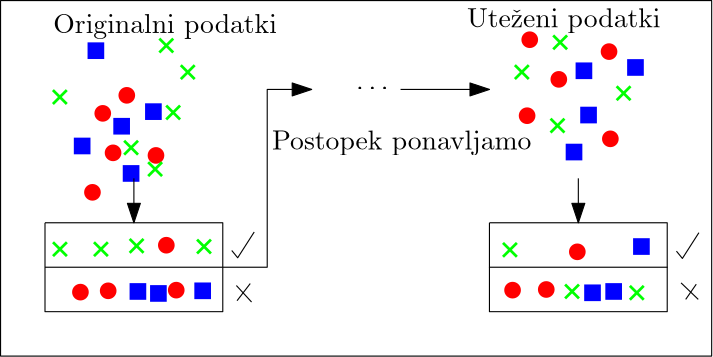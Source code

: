 <?xml version="1.0"?>
<!DOCTYPE ipe SYSTEM "ipe.dtd">
<ipe version="70218" creator="Ipe 7.2.26">
<info created="D:20240112093355" modified="D:20240112101903"/>
<ipestyle name="basic">
<symbol name="arrow/arc(spx)">
<path stroke="sym-stroke" fill="sym-stroke" pen="sym-pen">
0 0 m
-1 0.333 l
-1 -0.333 l
h
</path>
</symbol>
<symbol name="arrow/farc(spx)">
<path stroke="sym-stroke" fill="white" pen="sym-pen">
0 0 m
-1 0.333 l
-1 -0.333 l
h
</path>
</symbol>
<symbol name="arrow/ptarc(spx)">
<path stroke="sym-stroke" fill="sym-stroke" pen="sym-pen">
0 0 m
-1 0.333 l
-0.8 0 l
-1 -0.333 l
h
</path>
</symbol>
<symbol name="arrow/fptarc(spx)">
<path stroke="sym-stroke" fill="white" pen="sym-pen">
0 0 m
-1 0.333 l
-0.8 0 l
-1 -0.333 l
h
</path>
</symbol>
<symbol name="mark/disk(sx)" transformations="translations">
<path fill="sym-stroke">
0.6 0 0 0.6 0 0 e
</path>
</symbol>
<symbol name="mark/circle(sx)" transformations="translations">
<path fill="sym-stroke">
0.6 0 0 0.6 0 0 e
0.4 0 0 0.4 0 0 e
</path>
</symbol>
<symbol name="mark/fdisk(sfx)" transformations="translations">
<group>
<path fill="sym-fill">
0.5 0 0 0.5 0 0 e
</path>
<path fill="sym-stroke" fillrule="eofill">
0.6 0 0 0.6 0 0 e
0.4 0 0 0.4 0 0 e
</path>
</group>
</symbol>
<symbol name="mark/box(sx)" transformations="translations">
<path fill="sym-stroke" fillrule="eofill">
-0.6 -0.6 m
0.6 -0.6 l
0.6 0.6 l
-0.6 0.6 l
h
-0.4 -0.4 m
0.4 -0.4 l
0.4 0.4 l
-0.4 0.4 l
h
</path>
</symbol>
<symbol name="mark/square(sx)" transformations="translations">
<path fill="sym-stroke">
-0.6 -0.6 m
0.6 -0.6 l
0.6 0.6 l
-0.6 0.6 l
h
</path>
</symbol>
<symbol name="mark/fsquare(sfx)" transformations="translations">
<group>
<path fill="sym-fill">
-0.5 -0.5 m
0.5 -0.5 l
0.5 0.5 l
-0.5 0.5 l
h
</path>
<path fill="sym-stroke" fillrule="eofill">
-0.6 -0.6 m
0.6 -0.6 l
0.6 0.6 l
-0.6 0.6 l
h
-0.4 -0.4 m
0.4 -0.4 l
0.4 0.4 l
-0.4 0.4 l
h
</path>
</group>
</symbol>
<symbol name="mark/cross(sx)" transformations="translations">
<group>
<path fill="sym-stroke">
-0.43 -0.57 m
0.57 0.43 l
0.43 0.57 l
-0.57 -0.43 l
h
</path>
<path fill="sym-stroke">
-0.43 0.57 m
0.57 -0.43 l
0.43 -0.57 l
-0.57 0.43 l
h
</path>
</group>
</symbol>
<symbol name="arrow/fnormal(spx)">
<path stroke="sym-stroke" fill="white" pen="sym-pen">
0 0 m
-1 0.333 l
-1 -0.333 l
h
</path>
</symbol>
<symbol name="arrow/pointed(spx)">
<path stroke="sym-stroke" fill="sym-stroke" pen="sym-pen">
0 0 m
-1 0.333 l
-0.8 0 l
-1 -0.333 l
h
</path>
</symbol>
<symbol name="arrow/fpointed(spx)">
<path stroke="sym-stroke" fill="white" pen="sym-pen">
0 0 m
-1 0.333 l
-0.8 0 l
-1 -0.333 l
h
</path>
</symbol>
<symbol name="arrow/linear(spx)">
<path stroke="sym-stroke" pen="sym-pen">
-1 0.333 m
0 0 l
-1 -0.333 l
</path>
</symbol>
<symbol name="arrow/fdouble(spx)">
<path stroke="sym-stroke" fill="white" pen="sym-pen">
0 0 m
-1 0.333 l
-1 -0.333 l
h
-1 0 m
-2 0.333 l
-2 -0.333 l
h
</path>
</symbol>
<symbol name="arrow/double(spx)">
<path stroke="sym-stroke" fill="sym-stroke" pen="sym-pen">
0 0 m
-1 0.333 l
-1 -0.333 l
h
-1 0 m
-2 0.333 l
-2 -0.333 l
h
</path>
</symbol>
<symbol name="arrow/mid-normal(spx)">
<path stroke="sym-stroke" fill="sym-stroke" pen="sym-pen">
0.5 0 m
-0.5 0.333 l
-0.5 -0.333 l
h
</path>
</symbol>
<symbol name="arrow/mid-fnormal(spx)">
<path stroke="sym-stroke" fill="white" pen="sym-pen">
0.5 0 m
-0.5 0.333 l
-0.5 -0.333 l
h
</path>
</symbol>
<symbol name="arrow/mid-pointed(spx)">
<path stroke="sym-stroke" fill="sym-stroke" pen="sym-pen">
0.5 0 m
-0.5 0.333 l
-0.3 0 l
-0.5 -0.333 l
h
</path>
</symbol>
<symbol name="arrow/mid-fpointed(spx)">
<path stroke="sym-stroke" fill="white" pen="sym-pen">
0.5 0 m
-0.5 0.333 l
-0.3 0 l
-0.5 -0.333 l
h
</path>
</symbol>
<symbol name="arrow/mid-double(spx)">
<path stroke="sym-stroke" fill="sym-stroke" pen="sym-pen">
1 0 m
0 0.333 l
0 -0.333 l
h
0 0 m
-1 0.333 l
-1 -0.333 l
h
</path>
</symbol>
<symbol name="arrow/mid-fdouble(spx)">
<path stroke="sym-stroke" fill="white" pen="sym-pen">
1 0 m
0 0.333 l
0 -0.333 l
h
0 0 m
-1 0.333 l
-1 -0.333 l
h
</path>
</symbol>
<anglesize name="22.5 deg" value="22.5"/>
<anglesize name="30 deg" value="30"/>
<anglesize name="45 deg" value="45"/>
<anglesize name="60 deg" value="60"/>
<anglesize name="90 deg" value="90"/>
<arrowsize name="large" value="10"/>
<arrowsize name="small" value="5"/>
<arrowsize name="tiny" value="3"/>
<color name="blue" value="0 0 1"/>
<color name="brown" value="0.647 0.165 0.165"/>
<color name="darkblue" value="0 0 0.545"/>
<color name="darkcyan" value="0 0.545 0.545"/>
<color name="darkgray" value="0.663"/>
<color name="darkgreen" value="0 0.392 0"/>
<color name="darkmagenta" value="0.545 0 0.545"/>
<color name="darkorange" value="1 0.549 0"/>
<color name="darkred" value="0.545 0 0"/>
<color name="gold" value="1 0.843 0"/>
<color name="gray" value="0.745"/>
<color name="green" value="0 1 0"/>
<color name="lightblue" value="0.678 0.847 0.902"/>
<color name="lightcyan" value="0.878 1 1"/>
<color name="lightgray" value="0.827"/>
<color name="lightgreen" value="0.565 0.933 0.565"/>
<color name="lightyellow" value="1 1 0.878"/>
<color name="navy" value="0 0 0.502"/>
<color name="orange" value="1 0.647 0"/>
<color name="pink" value="1 0.753 0.796"/>
<color name="purple" value="0.627 0.125 0.941"/>
<color name="red" value="1 0 0"/>
<color name="seagreen" value="0.18 0.545 0.341"/>
<color name="turquoise" value="0.251 0.878 0.816"/>
<color name="violet" value="0.933 0.51 0.933"/>
<color name="yellow" value="1 1 0"/>
<dashstyle name="dash dot dotted" value="[4 2 1 2 1 2] 0"/>
<dashstyle name="dash dotted" value="[4 2 1 2] 0"/>
<dashstyle name="dashed" value="[4] 0"/>
<dashstyle name="dotted" value="[1 3] 0"/>
<gridsize name="10 pts (~3.5 mm)" value="10"/>
<gridsize name="14 pts (~5 mm)" value="14"/>
<gridsize name="16 pts (~6 mm)" value="16"/>
<gridsize name="20 pts (~7 mm)" value="20"/>
<gridsize name="28 pts (~10 mm)" value="28"/>
<gridsize name="32 pts (~12 mm)" value="32"/>
<gridsize name="4 pts" value="4"/>
<gridsize name="56 pts (~20 mm)" value="56"/>
<gridsize name="8 pts (~3 mm)" value="8"/>
<opacity name="10%" value="0.1"/>
<opacity name="30%" value="0.3"/>
<opacity name="50%" value="0.5"/>
<opacity name="75%" value="0.75"/>
<pen name="fat" value="1.2"/>
<pen name="heavier" value="0.8"/>
<pen name="ultrafat" value="2"/>
<symbolsize name="large" value="5"/>
<symbolsize name="small" value="2"/>
<symbolsize name="tiny" value="1.1"/>
<textsize name="Huge" value="\Huge"/>
<textsize name="LARGE" value="\LARGE"/>
<textsize name="Large" value="\Large"/>
<textsize name="footnote" value="\footnotesize"/>
<textsize name="huge" value="\huge"/>
<textsize name="large" value="\large"/>
<textsize name="script" value="\scriptsize"/>
<textsize name="small" value="\small"/>
<textsize name="tiny" value="\tiny"/>
<textstyle name="center" begin="\begin{center}" end="\end{center}"/>
<textstyle name="item" begin="\begin{itemize}\item{}" end="\end{itemize}"/>
<textstyle name="itemize" begin="\begin{itemize}" end="\end{itemize}"/>
<tiling name="falling" angle="-60" step="4" width="1"/>
<tiling name="rising" angle="30" step="4" width="1"/>
</ipestyle>
<page>
<layer name="alpha"/>
<view layers="alpha" active="alpha"/>
<path layer="alpha" stroke="black">
128 768 m
128 640 l
384 640 l
384 768 l
h
</path>
<use name="mark/disk(sx)" pos="173.445 733.881" size="5" stroke="red"/>
<use name="mark/disk(sx)" pos="161.084 698.961" size="5" stroke="red"/>
<use name="mark/disk(sx)" pos="183.952 712.249" size="5" stroke="red"/>
<use name="mark/disk(sx)" pos="168.501 713.176" size="5" stroke="red"/>
<use name="mark/disk(sx)" pos="164.792 727.392" size="5" stroke="red"/>
<use name="mark/square(sx)" pos="157.375 715.648" size="5" stroke="blue"/>
<use name="mark/square(sx)" pos="171.591 722.756" size="5" stroke="blue"/>
<use name="mark/square(sx)" pos="162.32 749.951" size="5" stroke="blue"/>
<use name="mark/square(sx)" pos="183.025 728.01" size="5" stroke="blue"/>
<use name="mark/square(sx)" pos="174.99 705.759" size="5" stroke="blue"/>
<use name="mark/cross(sx)" pos="187.661 751.805" size="5" stroke="green"/>
<use name="mark/cross(sx)" pos="149.341 733.263" size="5" stroke="green"/>
<use name="mark/cross(sx)" pos="174.99 715.03" size="5" stroke="green"/>
<use name="mark/cross(sx)" pos="183.643 707.305" size="5" stroke="green"/>
<use name="mark/cross(sx)" pos="190.133 727.701" size="5" stroke="green"/>
<use name="mark/cross(sx)" pos="195.387 742.225" size="5" stroke="green"/>
<path stroke="black" arrow="normal/normal">
176 704 m
176 688 l
</path>
<path stroke="black">
144 688 m
208 688 l
208 656 l
144 656 l
144 688 l
</path>
<path stroke="black">
144 672 m
208 672 l
</path>
<path stroke="black" arrow="normal/normal">
208 672 m
224 672 l
224 736 l
240 736 l
</path>
<path stroke="black" arrow="normal/normal">
272 736 m
304 736 l
</path>
<path stroke="black" arrow="normal/normal">
336 704 m
336 688 l
</path>
<path stroke="black">
304 688 m
368 688 l
368 656 l
304 656 l
304 688 l
</path>
<text matrix="1 0 0 1 16 0" transformations="translations" pos="240 736" stroke="black" type="label" width="11.623" height="1.052" depth="0" valign="baseline" style="math">\ldots</text>
<use name="mark/cross(sx)" pos="149.38 678.496" size="5" stroke="green"/>
<use name="mark/cross(sx)" pos="164.128 678.496" size="5" stroke="green"/>
<use name="mark/cross(sx)" pos="176.974 679.685" size="5" stroke="green"/>
<use name="mark/cross(sx)" pos="201.237 679.447" size="5" stroke="green"/>
<use name="mark/cross(sx)" pos="311.373 678.258" size="5" stroke="green"/>
<use name="mark/cross(sx)" pos="315.655 742.246" size="5" stroke="green"/>
<use name="mark/cross(sx)" pos="329.452 752.95" size="5" stroke="green"/>
<use name="mark/cross(sx)" pos="352.287 734.634" size="5" stroke="green"/>
<use name="mark/cross(sx)" pos="328.5 722.978" size="5" stroke="green"/>
<use name="mark/cross(sx)" pos="357.045 662.796" size="5" stroke="green"/>
<use name="mark/cross(sx)" pos="333.733 663.272" size="5" stroke="green"/>
<use name="mark/disk(sx)" pos="187.678 679.923" size="5" stroke="red"/>
<use name="mark/disk(sx)" pos="156.754 663.034" size="5" stroke="red"/>
<use name="mark/disk(sx)" pos="166.745 663.509" size="5" stroke="red"/>
<use name="mark/disk(sx)" pos="191.246 663.747" size="5" stroke="red"/>
<use name="mark/disk(sx)" pos="317.558 726.546" size="5" stroke="red"/>
<use name="mark/disk(sx)" pos="328.976 739.629" size="5" stroke="red"/>
<use name="mark/disk(sx)" pos="318.509 753.902" size="5" stroke="red"/>
<use name="mark/disk(sx)" pos="347.054 749.62" size="5" stroke="red"/>
<use name="mark/disk(sx)" pos="347.53 718.221" size="5" stroke="red"/>
<use name="mark/disk(sx)" pos="335.636 677.544" size="5" stroke="red"/>
<use name="mark/disk(sx)" pos="312.325 663.747" size="5" stroke="red"/>
<use name="mark/disk(sx)" pos="324.456 663.985" size="5" stroke="red"/>
<use name="mark/square(sx)" pos="177.449 663.272" size="5" stroke="blue"/>
<use name="mark/square(sx)" pos="200.761 663.509" size="5" stroke="blue"/>
<use name="mark/square(sx)" pos="184.824 662.558" size="5" stroke="blue"/>
<use name="mark/square(sx)" pos="339.68 726.784" size="5" stroke="blue"/>
<use name="mark/square(sx)" pos="338.015 742.722" size="5" stroke="blue"/>
<use name="mark/square(sx)" pos="356.569 743.911" size="5" stroke="blue"/>
<use name="mark/square(sx)" pos="334.447 713.463" size="5" stroke="blue"/>
<use name="mark/square(sx)" pos="358.71 679.447" size="5" stroke="blue"/>
<use name="mark/square(sx)" pos="341.107 662.796" size="5" stroke="blue"/>
<use name="mark/square(sx)" pos="348.719 663.272" size="5" stroke="blue"/>
<path stroke="black">
304 672 m
368 672 l
h
</path>
<path stroke="black">
211.228 678.02 m
213.369 675.403 l
219.315 684.68 l
</path>
<path matrix="1 0 0 1 160.09 -0.238194" stroke="black">
211.228 678.02 m
213.369 675.403 l
219.315 684.68 l
</path>
<path stroke="black">
212.893 665.412 m
218.364 659.466 l
218.364 659.466 l
</path>
<path stroke="black">
213.131 659.941 m
217.888 666.126 l
</path>
<path stroke="black">
374.648 660.417 m
378.454 665.888 l
</path>
<path stroke="black">
372.983 666.364 m
379.167 660.417 l
</path>
<text matrix="1 0 0 1 -13.7967 0" transformations="translations" pos="160.798 756.281" stroke="black" type="label" width="80.559" height="6.926" depth="1.93" valign="baseline">Originalni podatki</text>
<text matrix="1 0 0 1 -17.8406 0.9515" transformations="translations" pos="313.752 757.47" stroke="black" type="label" width="69.739" height="6.926" depth="1.93" valign="baseline">Uteženi podatki</text>
<text matrix="1 0 0 1 -16.4134 -6.18475" transformations="translations" pos="242.151 720.599" stroke="black" type="label" width="93.455" height="6.926" depth="1.93" valign="baseline">Postopek
ponavljamo</text>
</page>
</ipe>
